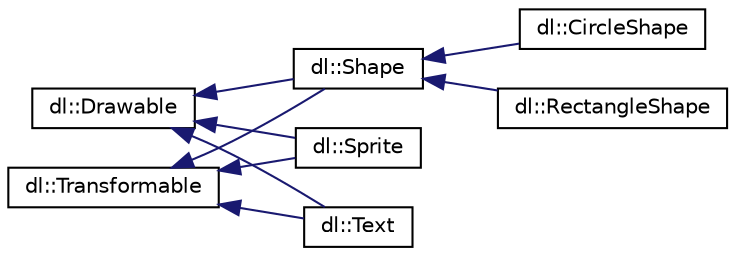 digraph "Graphical Class Hierarchy"
{
 // LATEX_PDF_SIZE
  edge [fontname="Helvetica",fontsize="10",labelfontname="Helvetica",labelfontsize="10"];
  node [fontname="Helvetica",fontsize="10",shape=record];
  rankdir="LR";
  Node0 [label="dl::Drawable",height=0.2,width=0.4,color="black", fillcolor="white", style="filled",URL="$classdl_1_1Drawable.html",tooltip=" "];
  Node0 -> Node1 [dir="back",color="midnightblue",fontsize="10",style="solid",fontname="Helvetica"];
  Node1 [label="dl::Shape",height=0.2,width=0.4,color="black", fillcolor="white", style="filled",URL="$classdl_1_1Shape.html",tooltip=" "];
  Node1 -> Node2 [dir="back",color="midnightblue",fontsize="10",style="solid",fontname="Helvetica"];
  Node2 [label="dl::CircleShape",height=0.2,width=0.4,color="black", fillcolor="white", style="filled",URL="$classdl_1_1CircleShape.html",tooltip="A circle shape."];
  Node1 -> Node3 [dir="back",color="midnightblue",fontsize="10",style="solid",fontname="Helvetica"];
  Node3 [label="dl::RectangleShape",height=0.2,width=0.4,color="black", fillcolor="white", style="filled",URL="$classdl_1_1RectangleShape.html",tooltip="A rectangle shape."];
  Node0 -> Node4 [dir="back",color="midnightblue",fontsize="10",style="solid",fontname="Helvetica"];
  Node4 [label="dl::Sprite",height=0.2,width=0.4,color="black", fillcolor="white", style="filled",URL="$classdl_1_1Sprite.html",tooltip=" "];
  Node0 -> Node5 [dir="back",color="midnightblue",fontsize="10",style="solid",fontname="Helvetica"];
  Node5 [label="dl::Text",height=0.2,width=0.4,color="black", fillcolor="white", style="filled",URL="$classdl_1_1Text.html",tooltip=" "];
  Node14 [label="dl::Transformable",height=0.2,width=0.4,color="black", fillcolor="white", style="filled",URL="$classdl_1_1Transformable.html",tooltip=" "];
  Node14 -> Node1 [dir="back",color="midnightblue",fontsize="10",style="solid",fontname="Helvetica"];
  Node14 -> Node4 [dir="back",color="midnightblue",fontsize="10",style="solid",fontname="Helvetica"];
  Node14 -> Node5 [dir="back",color="midnightblue",fontsize="10",style="solid",fontname="Helvetica"];
}

